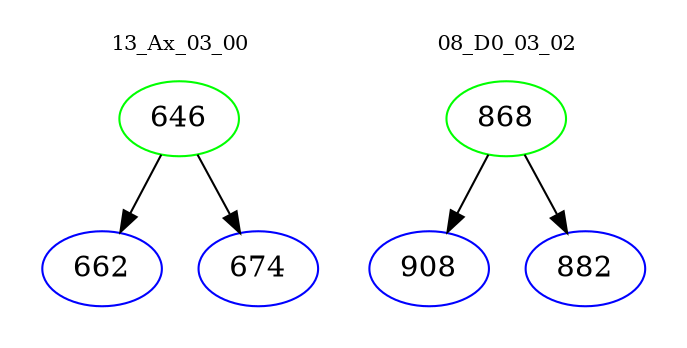 digraph{
subgraph cluster_0 {
color = white
label = "13_Ax_03_00";
fontsize=10;
T0_646 [label="646", color="green"]
T0_646 -> T0_662 [color="black"]
T0_662 [label="662", color="blue"]
T0_646 -> T0_674 [color="black"]
T0_674 [label="674", color="blue"]
}
subgraph cluster_1 {
color = white
label = "08_D0_03_02";
fontsize=10;
T1_868 [label="868", color="green"]
T1_868 -> T1_908 [color="black"]
T1_908 [label="908", color="blue"]
T1_868 -> T1_882 [color="black"]
T1_882 [label="882", color="blue"]
}
}
